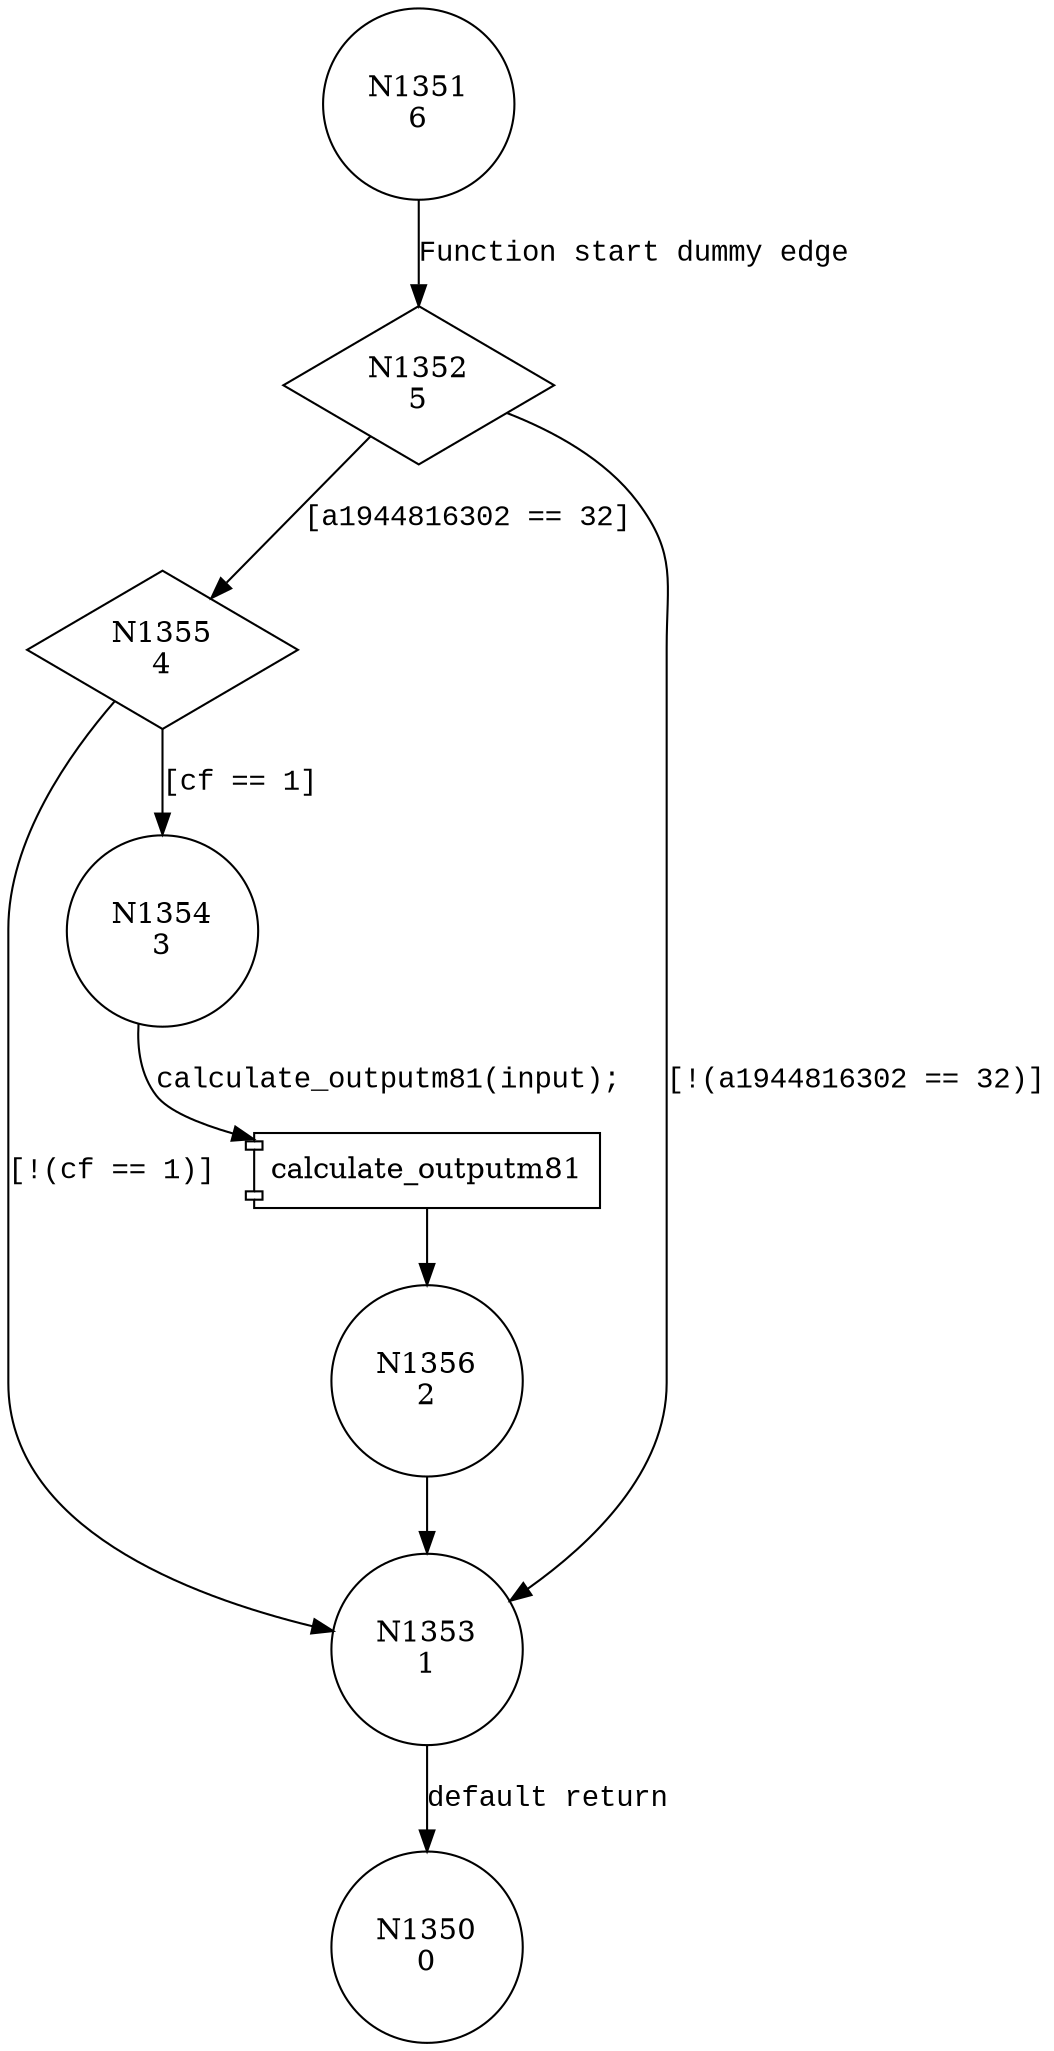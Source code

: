 digraph calculate_outputm12 {
1351 [shape="circle" label="N1351\n6"]
1352 [shape="diamond" label="N1352\n5"]
1355 [shape="diamond" label="N1355\n4"]
1353 [shape="circle" label="N1353\n1"]
1350 [shape="circle" label="N1350\n0"]
1354 [shape="circle" label="N1354\n3"]
1356 [shape="circle" label="N1356\n2"]
1351 -> 1352 [label="Function start dummy edge" fontname="Courier New"]
1352 -> 1355 [label="[a1944816302 == 32]" fontname="Courier New"]
1352 -> 1353 [label="[!(a1944816302 == 32)]" fontname="Courier New"]
1353 -> 1350 [label="default return" fontname="Courier New"]
1355 -> 1354 [label="[cf == 1]" fontname="Courier New"]
1355 -> 1353 [label="[!(cf == 1)]" fontname="Courier New"]
100184 [shape="component" label="calculate_outputm81"]
1354 -> 100184 [label="calculate_outputm81(input);" fontname="Courier New"]
100184 -> 1356 [label="" fontname="Courier New"]
1356 -> 1353 [label="" fontname="Courier New"]
}